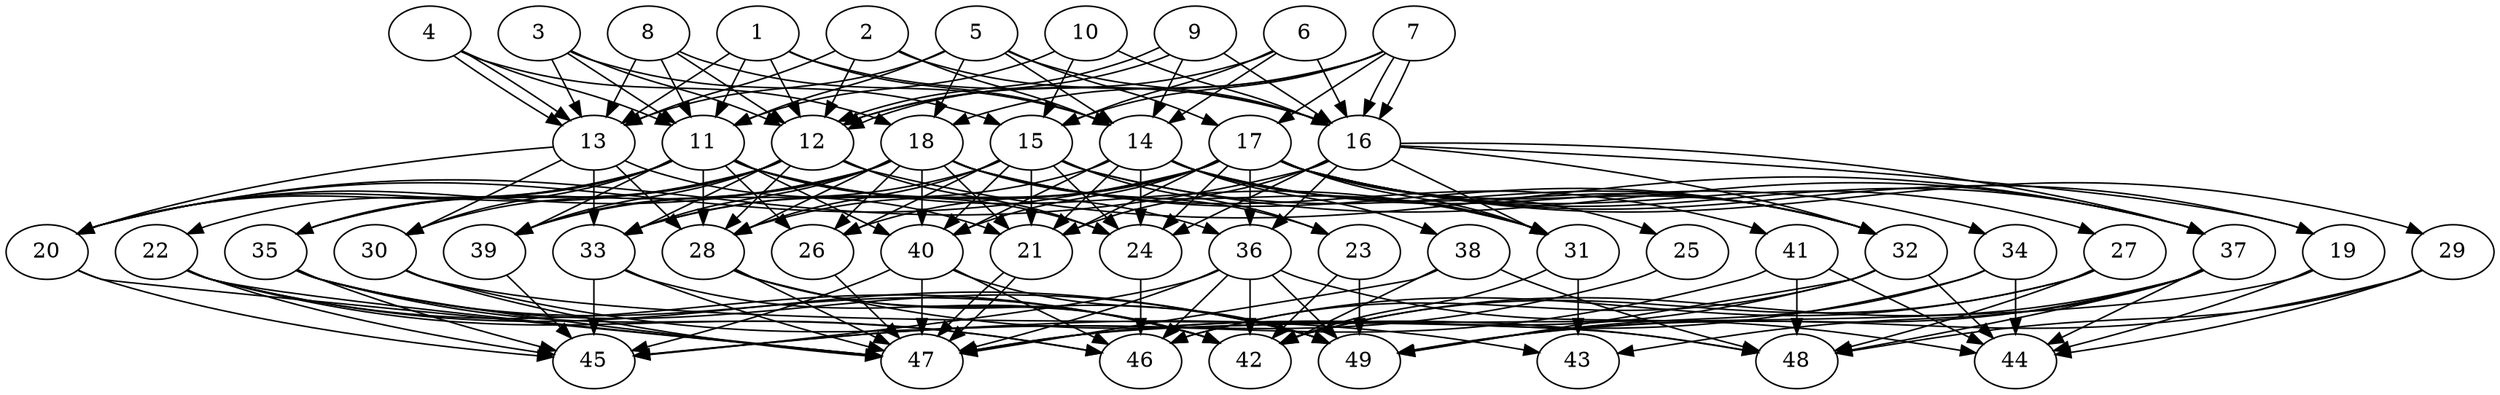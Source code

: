 // DAG (tier=3-complex, mode=data, n=49, ccr=0.525, fat=0.813, density=0.767, regular=0.329, jump=0.235, mindata=4194304, maxdata=33554432)
// DAG automatically generated by daggen at Sun Aug 24 16:33:35 2025
// /home/ermia/Project/Environments/daggen/bin/daggen --dot --ccr 0.525 --fat 0.813 --regular 0.329 --density 0.767 --jump 0.235 --mindata 4194304 --maxdata 33554432 -n 49 
digraph G {
  1 [size="5334160047712898121728", alpha="0.14", expect_size="2667080023856449060864"]
  1 -> 11 [size ="2442309404721152"]
  1 -> 12 [size ="2442309404721152"]
  1 -> 13 [size ="2442309404721152"]
  1 -> 14 [size ="2442309404721152"]
  1 -> 16 [size ="2442309404721152"]
  2 [size="128263748780656704", alpha="0.06", expect_size="64131874390328352"]
  2 -> 12 [size ="2586657475788800"]
  2 -> 13 [size ="2586657475788800"]
  2 -> 14 [size ="2586657475788800"]
  2 -> 16 [size ="2586657475788800"]
  3 [size="69070959269793936", alpha="0.07", expect_size="34535479634896968"]
  3 -> 11 [size ="1631040137330688"]
  3 -> 12 [size ="1631040137330688"]
  3 -> 13 [size ="1631040137330688"]
  3 -> 15 [size ="1631040137330688"]
  4 [size="6622419725647073280", alpha="0.07", expect_size="3311209862823536640"]
  4 -> 11 [size ="5118634682744832"]
  4 -> 13 [size ="5118634682744832"]
  4 -> 13 [size ="5118634682744832"]
  4 -> 18 [size ="5118634682744832"]
  5 [size="2202033278825791488000", alpha="0.16", expect_size="1101016639412895744000"]
  5 -> 11 [size ="1354064147251200"]
  5 -> 13 [size ="1354064147251200"]
  5 -> 14 [size ="1354064147251200"]
  5 -> 16 [size ="1354064147251200"]
  5 -> 17 [size ="1354064147251200"]
  5 -> 18 [size ="1354064147251200"]
  6 [size="4251083704460480000", alpha="0.04", expect_size="2125541852230240000"]
  6 -> 12 [size ="6757341873569792"]
  6 -> 14 [size ="6757341873569792"]
  6 -> 15 [size ="6757341873569792"]
  6 -> 16 [size ="6757341873569792"]
  7 [size="2995513610917332480", alpha="0.07", expect_size="1497756805458666240"]
  7 -> 12 [size ="1181729725349888"]
  7 -> 15 [size ="1181729725349888"]
  7 -> 16 [size ="1181729725349888"]
  7 -> 16 [size ="1181729725349888"]
  7 -> 17 [size ="1181729725349888"]
  7 -> 18 [size ="1181729725349888"]
  8 [size="24816957748143980544000", alpha="0.06", expect_size="12408478874071990272000"]
  8 -> 11 [size ="6806476475596800"]
  8 -> 12 [size ="6806476475596800"]
  8 -> 13 [size ="6806476475596800"]
  8 -> 14 [size ="6806476475596800"]
  9 [size="18532271441216870023168", alpha="0.05", expect_size="9266135720608435011584"]
  9 -> 12 [size ="5602421183086592"]
  9 -> 12 [size ="5602421183086592"]
  9 -> 14 [size ="5602421183086592"]
  9 -> 16 [size ="5602421183086592"]
  10 [size="41488121652283784", alpha="0.12", expect_size="20744060826141892"]
  10 -> 11 [size ="1183522563817472"]
  10 -> 15 [size ="1183522563817472"]
  10 -> 16 [size ="1183522563817472"]
  11 [size="11843499738979958", alpha="0.16", expect_size="5921749869489979"]
  11 -> 20 [size ="394994753994752"]
  11 -> 22 [size ="394994753994752"]
  11 -> 24 [size ="394994753994752"]
  11 -> 26 [size ="394994753994752"]
  11 -> 28 [size ="394994753994752"]
  11 -> 30 [size ="394994753994752"]
  11 -> 31 [size ="394994753994752"]
  11 -> 35 [size ="394994753994752"]
  11 -> 36 [size ="394994753994752"]
  11 -> 39 [size ="394994753994752"]
  11 -> 40 [size ="394994753994752"]
  12 [size="8074966270153325568", alpha="0.00", expect_size="4037483135076662784"]
  12 -> 20 [size ="5127341428703232"]
  12 -> 24 [size ="5127341428703232"]
  12 -> 28 [size ="5127341428703232"]
  12 -> 30 [size ="5127341428703232"]
  12 -> 33 [size ="5127341428703232"]
  12 -> 35 [size ="5127341428703232"]
  12 -> 37 [size ="5127341428703232"]
  12 -> 39 [size ="5127341428703232"]
  13 [size="98195739266747488", alpha="0.10", expect_size="49097869633373744"]
  13 -> 20 [size ="4373366295232512"]
  13 -> 21 [size ="4373366295232512"]
  13 -> 28 [size ="4373366295232512"]
  13 -> 30 [size ="4373366295232512"]
  13 -> 33 [size ="4373366295232512"]
  14 [size="29600152082063160", alpha="0.12", expect_size="14800076041031580"]
  14 -> 21 [size ="1619597144883200"]
  14 -> 24 [size ="1619597144883200"]
  14 -> 31 [size ="1619597144883200"]
  14 -> 32 [size ="1619597144883200"]
  14 -> 33 [size ="1619597144883200"]
  14 -> 34 [size ="1619597144883200"]
  14 -> 38 [size ="1619597144883200"]
  14 -> 40 [size ="1619597144883200"]
  15 [size="2747066227654154", alpha="0.17", expect_size="1373533113827077"]
  15 -> 21 [size ="145309514596352"]
  15 -> 23 [size ="145309514596352"]
  15 -> 24 [size ="145309514596352"]
  15 -> 26 [size ="145309514596352"]
  15 -> 28 [size ="145309514596352"]
  15 -> 32 [size ="145309514596352"]
  15 -> 37 [size ="145309514596352"]
  15 -> 39 [size ="145309514596352"]
  15 -> 40 [size ="145309514596352"]
  16 [size="8548025351310586", alpha="0.00", expect_size="4274012675655293"]
  16 -> 19 [size ="1028909957120000"]
  16 -> 20 [size ="1028909957120000"]
  16 -> 21 [size ="1028909957120000"]
  16 -> 24 [size ="1028909957120000"]
  16 -> 31 [size ="1028909957120000"]
  16 -> 32 [size ="1028909957120000"]
  16 -> 36 [size ="1028909957120000"]
  16 -> 37 [size ="1028909957120000"]
  17 [size="2619115525048701952", alpha="0.16", expect_size="1309557762524350976"]
  17 -> 19 [size ="3162020564172800"]
  17 -> 20 [size ="3162020564172800"]
  17 -> 21 [size ="3162020564172800"]
  17 -> 24 [size ="3162020564172800"]
  17 -> 25 [size ="3162020564172800"]
  17 -> 26 [size ="3162020564172800"]
  17 -> 27 [size ="3162020564172800"]
  17 -> 28 [size ="3162020564172800"]
  17 -> 29 [size ="3162020564172800"]
  17 -> 31 [size ="3162020564172800"]
  17 -> 32 [size ="3162020564172800"]
  17 -> 33 [size ="3162020564172800"]
  17 -> 36 [size ="3162020564172800"]
  17 -> 37 [size ="3162020564172800"]
  17 -> 40 [size ="3162020564172800"]
  18 [size="215238742331133056", alpha="0.15", expect_size="107619371165566528"]
  18 -> 20 [size ="4283807125471232"]
  18 -> 21 [size ="4283807125471232"]
  18 -> 23 [size ="4283807125471232"]
  18 -> 26 [size ="4283807125471232"]
  18 -> 28 [size ="4283807125471232"]
  18 -> 31 [size ="4283807125471232"]
  18 -> 32 [size ="4283807125471232"]
  18 -> 33 [size ="4283807125471232"]
  18 -> 35 [size ="4283807125471232"]
  18 -> 39 [size ="4283807125471232"]
  18 -> 40 [size ="4283807125471232"]
  18 -> 41 [size ="4283807125471232"]
  19 [size="615950974737025335296", alpha="0.17", expect_size="307975487368512667648"]
  19 -> 44 [size ="579145142632448"]
  19 -> 47 [size ="579145142632448"]
  20 [size="313925300083669440", alpha="0.09", expect_size="156962650041834720"]
  20 -> 45 [size ="6353577341616128"]
  20 -> 47 [size ="6353577341616128"]
  21 [size="37533891291430992740352", alpha="0.07", expect_size="18766945645715496370176"]
  21 -> 47 [size ="8968208878927872"]
  21 -> 47 [size ="8968208878927872"]
  22 [size="29162412933663263031296", alpha="0.18", expect_size="14581206466831631515648"]
  22 -> 42 [size ="7579472073064448"]
  22 -> 45 [size ="7579472073064448"]
  22 -> 46 [size ="7579472073064448"]
  22 -> 47 [size ="7579472073064448"]
  22 -> 49 [size ="7579472073064448"]
  23 [size="24210365465005941325824", alpha="0.02", expect_size="12105182732502970662912"]
  23 -> 42 [size ="6695107436740608"]
  23 -> 49 [size ="6695107436740608"]
  24 [size="23741259334839607296", alpha="0.09", expect_size="11870629667419803648"]
  24 -> 46 [size ="8029238724657152"]
  25 [size="395814733830980800", alpha="0.14", expect_size="197907366915490400"]
  25 -> 45 [size ="338889159999488"]
  26 [size="677886310865832064", alpha="0.04", expect_size="338943155432916032"]
  26 -> 47 [size ="319034608320512"]
  27 [size="299527885297073258496", alpha="0.18", expect_size="149763942648536629248"]
  27 -> 42 [size ="358136149966848"]
  27 -> 46 [size ="358136149966848"]
  27 -> 48 [size ="358136149966848"]
  28 [size="18769926419312277454848", alpha="0.15", expect_size="9384963209656138727424"]
  28 -> 42 [size ="5650215780483072"]
  28 -> 47 [size ="5650215780483072"]
  28 -> 48 [size ="5650215780483072"]
  28 -> 49 [size ="5650215780483072"]
  29 [size="6456205352026537984", alpha="0.12", expect_size="3228102676013268992"]
  29 -> 44 [size ="4825800297676800"]
  29 -> 48 [size ="4825800297676800"]
  29 -> 49 [size ="4825800297676800"]
  30 [size="96541173366245648", alpha="0.17", expect_size="48270586683122824"]
  30 -> 43 [size ="8873012606533632"]
  30 -> 47 [size ="8873012606533632"]
  30 -> 48 [size ="8873012606533632"]
  31 [size="200718470501498880", alpha="0.18", expect_size="100359235250749440"]
  31 -> 42 [size ="8727923301285888"]
  31 -> 43 [size ="8727923301285888"]
  32 [size="6229807408438645", alpha="0.05", expect_size="3114903704219322"]
  32 -> 44 [size ="738853702860800"]
  32 -> 46 [size ="738853702860800"]
  32 -> 47 [size ="738853702860800"]
  32 -> 49 [size ="738853702860800"]
  33 [size="68471879470274472", alpha="0.08", expect_size="34235939735137236"]
  33 -> 42 [size ="1513235769458688"]
  33 -> 45 [size ="1513235769458688"]
  33 -> 47 [size ="1513235769458688"]
  34 [size="58714324048810592", alpha="0.09", expect_size="29357162024405296"]
  34 -> 44 [size ="1758356960182272"]
  34 -> 47 [size ="1758356960182272"]
  34 -> 49 [size ="1758356960182272"]
  35 [size="125161992054471104", alpha="0.05", expect_size="62580996027235552"]
  35 -> 42 [size ="2643531432722432"]
  35 -> 45 [size ="2643531432722432"]
  35 -> 46 [size ="2643531432722432"]
  35 -> 47 [size ="2643531432722432"]
  35 -> 49 [size ="2643531432722432"]
  36 [size="13807196828726248603648", alpha="0.07", expect_size="6903598414363124301824"]
  36 -> 42 [size ="4604265205071872"]
  36 -> 44 [size ="4604265205071872"]
  36 -> 45 [size ="4604265205071872"]
  36 -> 46 [size ="4604265205071872"]
  36 -> 47 [size ="4604265205071872"]
  36 -> 49 [size ="4604265205071872"]
  37 [size="228926213360636133376", alpha="0.01", expect_size="114463106680318066688"]
  37 -> 42 [size ="299378313003008"]
  37 -> 43 [size ="299378313003008"]
  37 -> 44 [size ="299378313003008"]
  37 -> 48 [size ="299378313003008"]
  37 -> 49 [size ="299378313003008"]
  38 [size="935368191731417088", alpha="0.03", expect_size="467684095865708544"]
  38 -> 42 [size ="587679871795200"]
  38 -> 47 [size ="587679871795200"]
  38 -> 48 [size ="587679871795200"]
  39 [size="17533203422822531072000", alpha="0.19", expect_size="8766601711411265536000"]
  39 -> 45 [size ="5399217648435200"]
  40 [size="207482757407484896", alpha="0.03", expect_size="103741378703742448"]
  40 -> 45 [size ="6373447059898368"]
  40 -> 46 [size ="6373447059898368"]
  40 -> 47 [size ="6373447059898368"]
  40 -> 49 [size ="6373447059898368"]
  41 [size="342314979397555072", alpha="0.09", expect_size="171157489698777536"]
  41 -> 44 [size ="418947962765312"]
  41 -> 45 [size ="418947962765312"]
  41 -> 48 [size ="418947962765312"]
  42 [size="69759472101713064", alpha="0.02", expect_size="34879736050856532"]
  43 [size="25649407252758528000000", alpha="0.11", expect_size="12824703626379264000000"]
  44 [size="11927678277821571072", alpha="0.01", expect_size="5963839138910785536"]
  45 [size="6431229195015296000", alpha="0.12", expect_size="3215614597507648000"]
  46 [size="4986641769146022912", alpha="0.02", expect_size="2493320884573011456"]
  47 [size="21772460218180557602816", alpha="0.13", expect_size="10886230109090278801408"]
  48 [size="1112862241557839872000", alpha="0.06", expect_size="556431120778919936000"]
  49 [size="48245377024153088", alpha="0.00", expect_size="24122688512076544"]
}